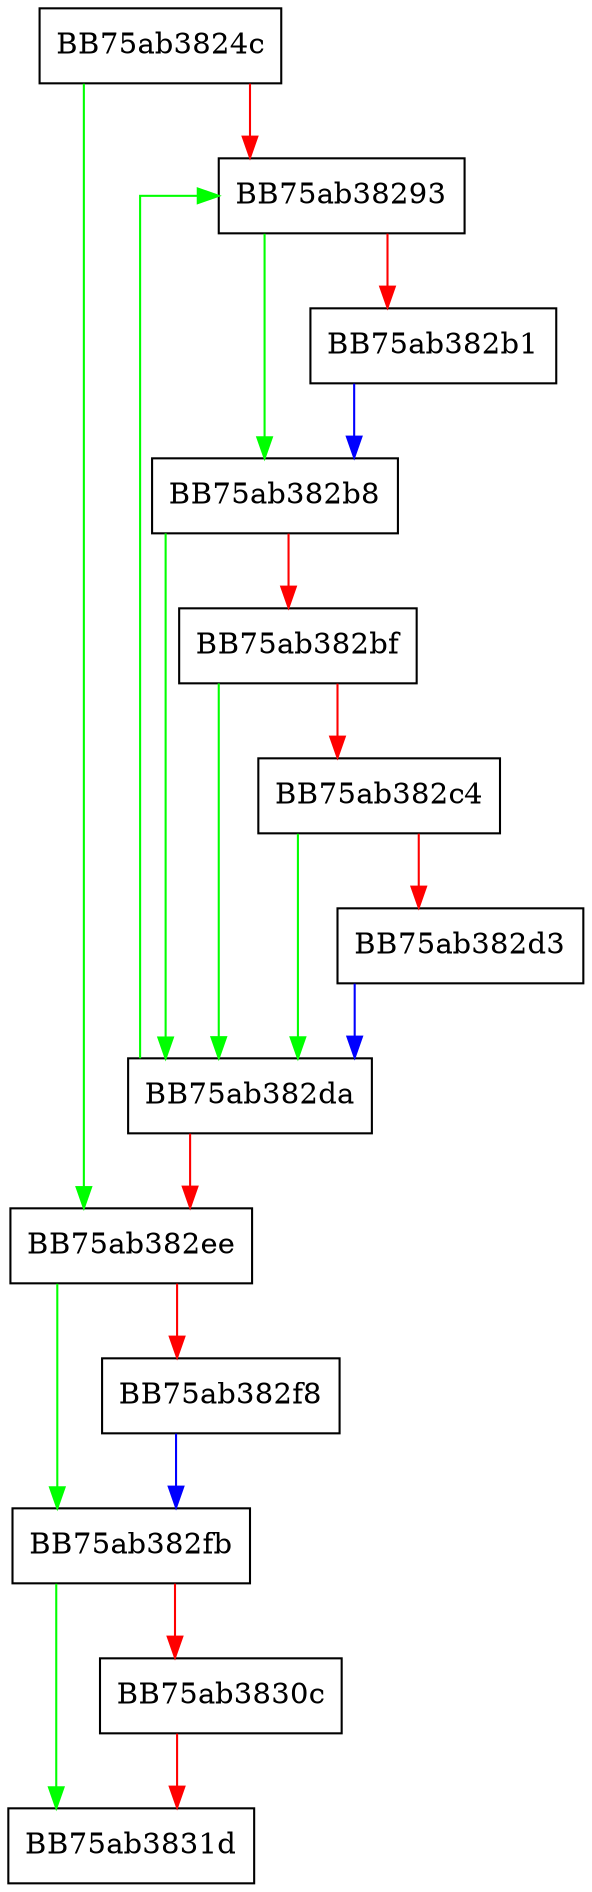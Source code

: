 digraph GetXML {
  node [shape="box"];
  graph [splines=ortho];
  BB75ab3824c -> BB75ab382ee [color="green"];
  BB75ab3824c -> BB75ab38293 [color="red"];
  BB75ab38293 -> BB75ab382b8 [color="green"];
  BB75ab38293 -> BB75ab382b1 [color="red"];
  BB75ab382b1 -> BB75ab382b8 [color="blue"];
  BB75ab382b8 -> BB75ab382da [color="green"];
  BB75ab382b8 -> BB75ab382bf [color="red"];
  BB75ab382bf -> BB75ab382da [color="green"];
  BB75ab382bf -> BB75ab382c4 [color="red"];
  BB75ab382c4 -> BB75ab382da [color="green"];
  BB75ab382c4 -> BB75ab382d3 [color="red"];
  BB75ab382d3 -> BB75ab382da [color="blue"];
  BB75ab382da -> BB75ab38293 [color="green"];
  BB75ab382da -> BB75ab382ee [color="red"];
  BB75ab382ee -> BB75ab382fb [color="green"];
  BB75ab382ee -> BB75ab382f8 [color="red"];
  BB75ab382f8 -> BB75ab382fb [color="blue"];
  BB75ab382fb -> BB75ab3831d [color="green"];
  BB75ab382fb -> BB75ab3830c [color="red"];
  BB75ab3830c -> BB75ab3831d [color="red"];
}